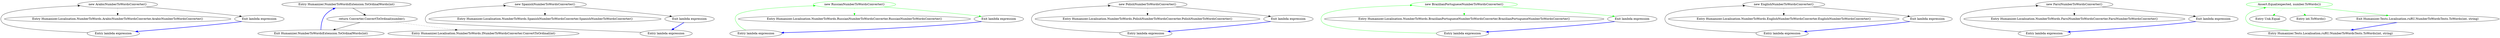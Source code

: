 digraph  {
m1_7 [label="Entry Humanizer.Localisation.NumberToWords.ArabicNumberToWordsConverter.ArabicNumberToWordsConverter()", span="4-4", cluster="Humanizer.Localisation.NumberToWords.ArabicNumberToWordsConverter.ArabicNumberToWordsConverter()", file="NumberToWordsExtension.cs"];
m1_28 [label="Entry Humanizer.NumberToWordsExtension.ToOrdinalWords(int)", span="37-37", cluster="Humanizer.NumberToWordsExtension.ToOrdinalWords(int)", file="NumberToWordsExtension.cs"];
m1_29 [label="return Converter.ConvertToOrdinal(number);", span="39-39", cluster="Humanizer.NumberToWordsExtension.ToOrdinalWords(int)", file="NumberToWordsExtension.cs"];
m1_30 [label="Exit Humanizer.NumberToWordsExtension.ToOrdinalWords(int)", span="37-37", cluster="Humanizer.NumberToWordsExtension.ToOrdinalWords(int)", file="NumberToWordsExtension.cs"];
m1_15 [label="Entry Humanizer.Localisation.NumberToWords.SpanishNumberToWordsConverter.SpanishNumberToWordsConverter()", span="5-5", cluster="Humanizer.Localisation.NumberToWords.SpanishNumberToWordsConverter.SpanishNumberToWordsConverter()", file="NumberToWordsExtension.cs"];
m1_31 [label="Entry Humanizer.Localisation.NumberToWords.INumberToWordsConverter.ConvertToOrdinal(int)", span="19-19", cluster="Humanizer.Localisation.NumberToWords.INumberToWordsConverter.ConvertToOrdinal(int)", file="NumberToWordsExtension.cs"];
m1_27 [label="Entry Humanizer.Localisation.NumberToWords.RussianNumberToWordsConverter.RussianNumberToWordsConverter()", span="4-4", cluster="Humanizer.Localisation.NumberToWords.RussianNumberToWordsConverter.RussianNumberToWordsConverter()", file="NumberToWordsExtension.cs"];
m1_19 [label="Entry Humanizer.Localisation.NumberToWords.PolishNumberToWordsConverter.PolishNumberToWordsConverter()", span="6-6", cluster="Humanizer.Localisation.NumberToWords.PolishNumberToWordsConverter.PolishNumberToWordsConverter()", file="NumberToWordsExtension.cs"];
m1_24 [label="Entry lambda expression", span="20-20", cluster="lambda expression", file="NumberToWordsExtension.cs"];
m1_25 [label="new RussianNumberToWordsConverter()", span="20-20", cluster="lambda expression", file="NumberToWordsExtension.cs", color=green, community=0];
m1_26 [label="Exit lambda expression", span="20-20", cluster="lambda expression", file="NumberToWordsExtension.cs"];
m1_23 [label="Entry Humanizer.Localisation.NumberToWords.BrazilianPortugueseNumberToWordsConverter.BrazilianPortugueseNumberToWordsConverter()", span="5-5", cluster="Humanizer.Localisation.NumberToWords.BrazilianPortugueseNumberToWordsConverter.BrazilianPortugueseNumberToWordsConverter()", file="NumberToWordsExtension.cs"];
m1_3 [label="Entry Humanizer.Localisation.NumberToWords.EnglishNumberToWordsConverter.EnglishNumberToWordsConverter()", span="5-5", cluster="Humanizer.Localisation.NumberToWords.EnglishNumberToWordsConverter.EnglishNumberToWordsConverter()", file="NumberToWordsExtension.cs"];
m1_11 [label="Entry Humanizer.Localisation.NumberToWords.FarsiNumberToWordsConverter.FarsiNumberToWordsConverter()", span="5-5", cluster="Humanizer.Localisation.NumberToWords.FarsiNumberToWordsConverter.FarsiNumberToWordsConverter()", file="NumberToWordsExtension.cs"];
m1_0 [label="Entry lambda expression", span="14-14", cluster="lambda expression", file="NumberToWordsExtension.cs"];
m1_1 [label="new EnglishNumberToWordsConverter()", span="14-14", cluster="lambda expression", file="NumberToWordsExtension.cs"];
m1_2 [label="Exit lambda expression", span="14-14", cluster="lambda expression", file="NumberToWordsExtension.cs"];
m1_4 [label="Entry lambda expression", span="15-15", cluster="lambda expression", file="NumberToWordsExtension.cs"];
m1_5 [label="new ArabicNumberToWordsConverter()", span="15-15", cluster="lambda expression", file="NumberToWordsExtension.cs"];
m1_6 [label="Exit lambda expression", span="15-15", cluster="lambda expression", file="NumberToWordsExtension.cs"];
m1_8 [label="Entry lambda expression", span="16-16", cluster="lambda expression", file="NumberToWordsExtension.cs"];
m1_9 [label="new FarsiNumberToWordsConverter()", span="16-16", cluster="lambda expression", file="NumberToWordsExtension.cs"];
m1_10 [label="Exit lambda expression", span="16-16", cluster="lambda expression", file="NumberToWordsExtension.cs"];
m1_12 [label="Entry lambda expression", span="17-17", cluster="lambda expression", file="NumberToWordsExtension.cs"];
m1_13 [label="new SpanishNumberToWordsConverter()", span="17-17", cluster="lambda expression", file="NumberToWordsExtension.cs"];
m1_14 [label="Exit lambda expression", span="17-17", cluster="lambda expression", file="NumberToWordsExtension.cs"];
m1_16 [label="Entry lambda expression", span="18-18", cluster="lambda expression", file="NumberToWordsExtension.cs"];
m1_17 [label="new PolishNumberToWordsConverter()", span="18-18", cluster="lambda expression", file="NumberToWordsExtension.cs"];
m1_18 [label="Exit lambda expression", span="18-18", cluster="lambda expression", file="NumberToWordsExtension.cs"];
m1_20 [label="Entry lambda expression", span="19-19", cluster="lambda expression", file="NumberToWordsExtension.cs"];
m1_21 [label="new BrazilianPortugueseNumberToWordsConverter()", span="19-19", cluster="lambda expression", color=green, community=0, file="NumberToWordsExtension.cs"];
m1_22 [label="Exit lambda expression", span="19-19", cluster="lambda expression", file="NumberToWordsExtension.cs"];
m2_6 [label="Entry Unk.Equal", span="", cluster="Unk.Equal", file="NumberToWordsTests.cs"];
m2_5 [label="Entry int.ToWords()", span="28-28", cluster="int.ToWords()", file="NumberToWordsTests.cs"];
m2_2 [label="Entry Humanizer.Tests.Localisation.ruRU.NumberToWordsTests.ToWords(int, string)", span="65-65", cluster="Humanizer.Tests.Localisation.ruRU.NumberToWordsTests.ToWords(int, string)", file="NumberToWordsTests.cs"];
m2_3 [label="Assert.Equal(expected, number.ToWords())", span="67-67", cluster="Humanizer.Tests.Localisation.ruRU.NumberToWordsTests.ToWords(int, string)", color=green, community=0, file="NumberToWordsTests.cs"];
m2_4 [label="Exit Humanizer.Tests.Localisation.ruRU.NumberToWordsTests.ToWords(int, string)", span="65-65", cluster="Humanizer.Tests.Localisation.ruRU.NumberToWordsTests.ToWords(int, string)", file="NumberToWordsTests.cs"];
m1_28 -> m1_29  [key=0, style=solid];
m1_29 -> m1_30  [key=0, style=solid];
m1_29 -> m1_31  [key=2, style=dotted];
m1_30 -> m1_28  [key=0, style=bold, color=blue];
m1_24 -> m1_25  [key=0, style=solid, color=green];
m1_25 -> m1_26  [key=0, style=solid, color=green];
m1_25 -> m1_27  [key=2, style=dotted, color=green];
m1_26 -> m1_24  [key=0, style=bold, color=blue];
m1_0 -> m1_1  [key=0, style=solid];
m1_1 -> m1_2  [key=0, style=solid];
m1_1 -> m1_3  [key=2, style=dotted];
m1_2 -> m1_0  [key=0, style=bold, color=blue];
m1_4 -> m1_5  [key=0, style=solid];
m1_5 -> m1_6  [key=0, style=solid];
m1_5 -> m1_7  [key=2, style=dotted];
m1_6 -> m1_4  [key=0, style=bold, color=blue];
m1_8 -> m1_9  [key=0, style=solid];
m1_9 -> m1_10  [key=0, style=solid];
m1_9 -> m1_11  [key=2, style=dotted];
m1_10 -> m1_8  [key=0, style=bold, color=blue];
m1_12 -> m1_13  [key=0, style=solid];
m1_13 -> m1_14  [key=0, style=solid];
m1_13 -> m1_15  [key=2, style=dotted];
m1_14 -> m1_12  [key=0, style=bold, color=blue];
m1_16 -> m1_17  [key=0, style=solid];
m1_17 -> m1_18  [key=0, style=solid];
m1_17 -> m1_19  [key=2, style=dotted];
m1_18 -> m1_16  [key=0, style=bold, color=blue];
m1_20 -> m1_21  [key=0, style=solid, color=green];
m1_21 -> m1_22  [key=0, style=solid, color=green];
m1_21 -> m1_23  [key=2, style=dotted, color=green];
m1_22 -> m1_20  [key=0, style=bold, color=blue];
m2_2 -> m2_3  [key=0, style=solid, color=green];
m2_3 -> m2_4  [key=0, style=solid, color=green];
m2_3 -> m2_5  [key=2, style=dotted, color=green];
m2_3 -> m2_6  [key=2, style=dotted, color=green];
m2_4 -> m2_2  [key=0, style=bold, color=blue];
}
